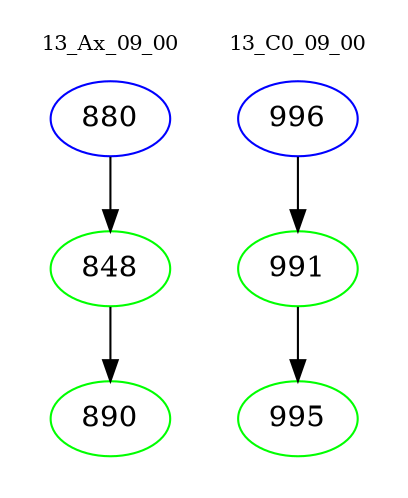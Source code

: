 digraph{
subgraph cluster_0 {
color = white
label = "13_Ax_09_00";
fontsize=10;
T0_880 [label="880", color="blue"]
T0_880 -> T0_848 [color="black"]
T0_848 [label="848", color="green"]
T0_848 -> T0_890 [color="black"]
T0_890 [label="890", color="green"]
}
subgraph cluster_1 {
color = white
label = "13_C0_09_00";
fontsize=10;
T1_996 [label="996", color="blue"]
T1_996 -> T1_991 [color="black"]
T1_991 [label="991", color="green"]
T1_991 -> T1_995 [color="black"]
T1_995 [label="995", color="green"]
}
}
